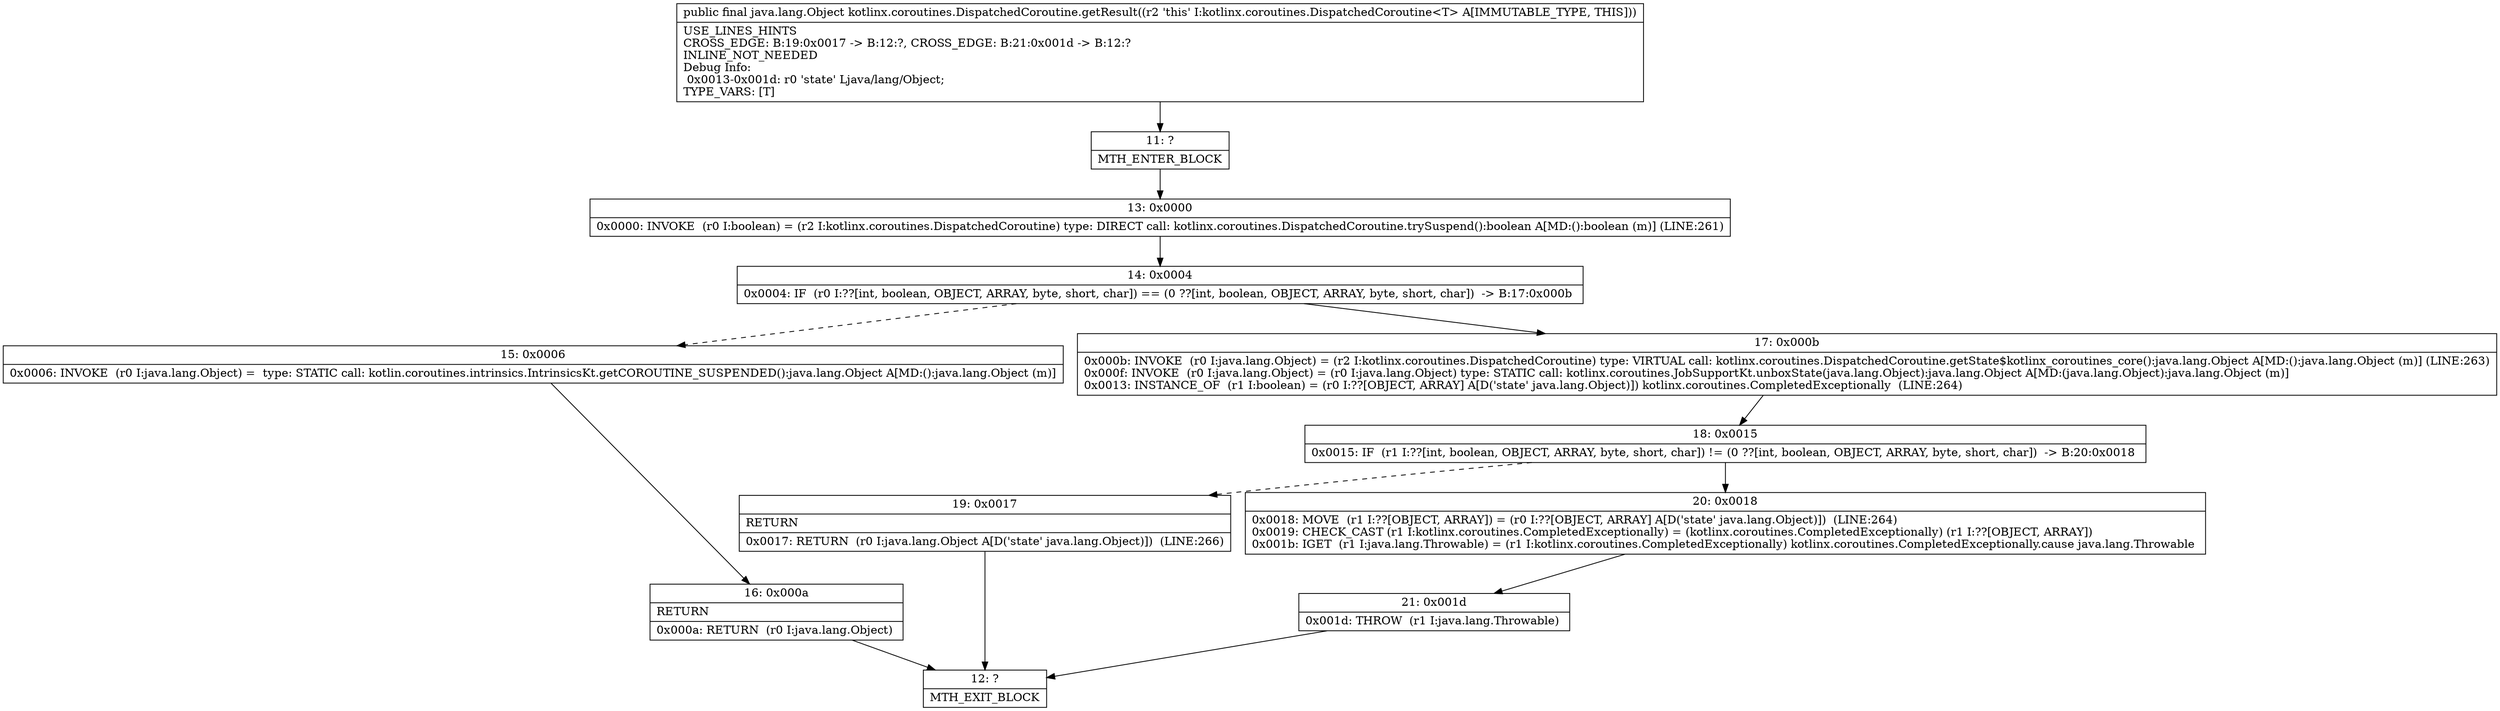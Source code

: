 digraph "CFG forkotlinx.coroutines.DispatchedCoroutine.getResult()Ljava\/lang\/Object;" {
Node_11 [shape=record,label="{11\:\ ?|MTH_ENTER_BLOCK\l}"];
Node_13 [shape=record,label="{13\:\ 0x0000|0x0000: INVOKE  (r0 I:boolean) = (r2 I:kotlinx.coroutines.DispatchedCoroutine) type: DIRECT call: kotlinx.coroutines.DispatchedCoroutine.trySuspend():boolean A[MD:():boolean (m)] (LINE:261)\l}"];
Node_14 [shape=record,label="{14\:\ 0x0004|0x0004: IF  (r0 I:??[int, boolean, OBJECT, ARRAY, byte, short, char]) == (0 ??[int, boolean, OBJECT, ARRAY, byte, short, char])  \-\> B:17:0x000b \l}"];
Node_15 [shape=record,label="{15\:\ 0x0006|0x0006: INVOKE  (r0 I:java.lang.Object) =  type: STATIC call: kotlin.coroutines.intrinsics.IntrinsicsKt.getCOROUTINE_SUSPENDED():java.lang.Object A[MD:():java.lang.Object (m)]\l}"];
Node_16 [shape=record,label="{16\:\ 0x000a|RETURN\l|0x000a: RETURN  (r0 I:java.lang.Object) \l}"];
Node_12 [shape=record,label="{12\:\ ?|MTH_EXIT_BLOCK\l}"];
Node_17 [shape=record,label="{17\:\ 0x000b|0x000b: INVOKE  (r0 I:java.lang.Object) = (r2 I:kotlinx.coroutines.DispatchedCoroutine) type: VIRTUAL call: kotlinx.coroutines.DispatchedCoroutine.getState$kotlinx_coroutines_core():java.lang.Object A[MD:():java.lang.Object (m)] (LINE:263)\l0x000f: INVOKE  (r0 I:java.lang.Object) = (r0 I:java.lang.Object) type: STATIC call: kotlinx.coroutines.JobSupportKt.unboxState(java.lang.Object):java.lang.Object A[MD:(java.lang.Object):java.lang.Object (m)]\l0x0013: INSTANCE_OF  (r1 I:boolean) = (r0 I:??[OBJECT, ARRAY] A[D('state' java.lang.Object)]) kotlinx.coroutines.CompletedExceptionally  (LINE:264)\l}"];
Node_18 [shape=record,label="{18\:\ 0x0015|0x0015: IF  (r1 I:??[int, boolean, OBJECT, ARRAY, byte, short, char]) != (0 ??[int, boolean, OBJECT, ARRAY, byte, short, char])  \-\> B:20:0x0018 \l}"];
Node_19 [shape=record,label="{19\:\ 0x0017|RETURN\l|0x0017: RETURN  (r0 I:java.lang.Object A[D('state' java.lang.Object)])  (LINE:266)\l}"];
Node_20 [shape=record,label="{20\:\ 0x0018|0x0018: MOVE  (r1 I:??[OBJECT, ARRAY]) = (r0 I:??[OBJECT, ARRAY] A[D('state' java.lang.Object)])  (LINE:264)\l0x0019: CHECK_CAST (r1 I:kotlinx.coroutines.CompletedExceptionally) = (kotlinx.coroutines.CompletedExceptionally) (r1 I:??[OBJECT, ARRAY]) \l0x001b: IGET  (r1 I:java.lang.Throwable) = (r1 I:kotlinx.coroutines.CompletedExceptionally) kotlinx.coroutines.CompletedExceptionally.cause java.lang.Throwable \l}"];
Node_21 [shape=record,label="{21\:\ 0x001d|0x001d: THROW  (r1 I:java.lang.Throwable) \l}"];
MethodNode[shape=record,label="{public final java.lang.Object kotlinx.coroutines.DispatchedCoroutine.getResult((r2 'this' I:kotlinx.coroutines.DispatchedCoroutine\<T\> A[IMMUTABLE_TYPE, THIS]))  | USE_LINES_HINTS\lCROSS_EDGE: B:19:0x0017 \-\> B:12:?, CROSS_EDGE: B:21:0x001d \-\> B:12:?\lINLINE_NOT_NEEDED\lDebug Info:\l  0x0013\-0x001d: r0 'state' Ljava\/lang\/Object;\lTYPE_VARS: [T]\l}"];
MethodNode -> Node_11;Node_11 -> Node_13;
Node_13 -> Node_14;
Node_14 -> Node_15[style=dashed];
Node_14 -> Node_17;
Node_15 -> Node_16;
Node_16 -> Node_12;
Node_17 -> Node_18;
Node_18 -> Node_19[style=dashed];
Node_18 -> Node_20;
Node_19 -> Node_12;
Node_20 -> Node_21;
Node_21 -> Node_12;
}

